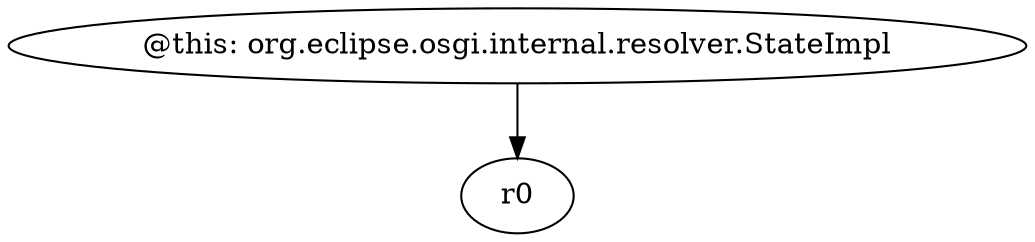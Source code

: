 digraph g {
0[label="@this: org.eclipse.osgi.internal.resolver.StateImpl"]
1[label="r0"]
0->1[label=""]
}